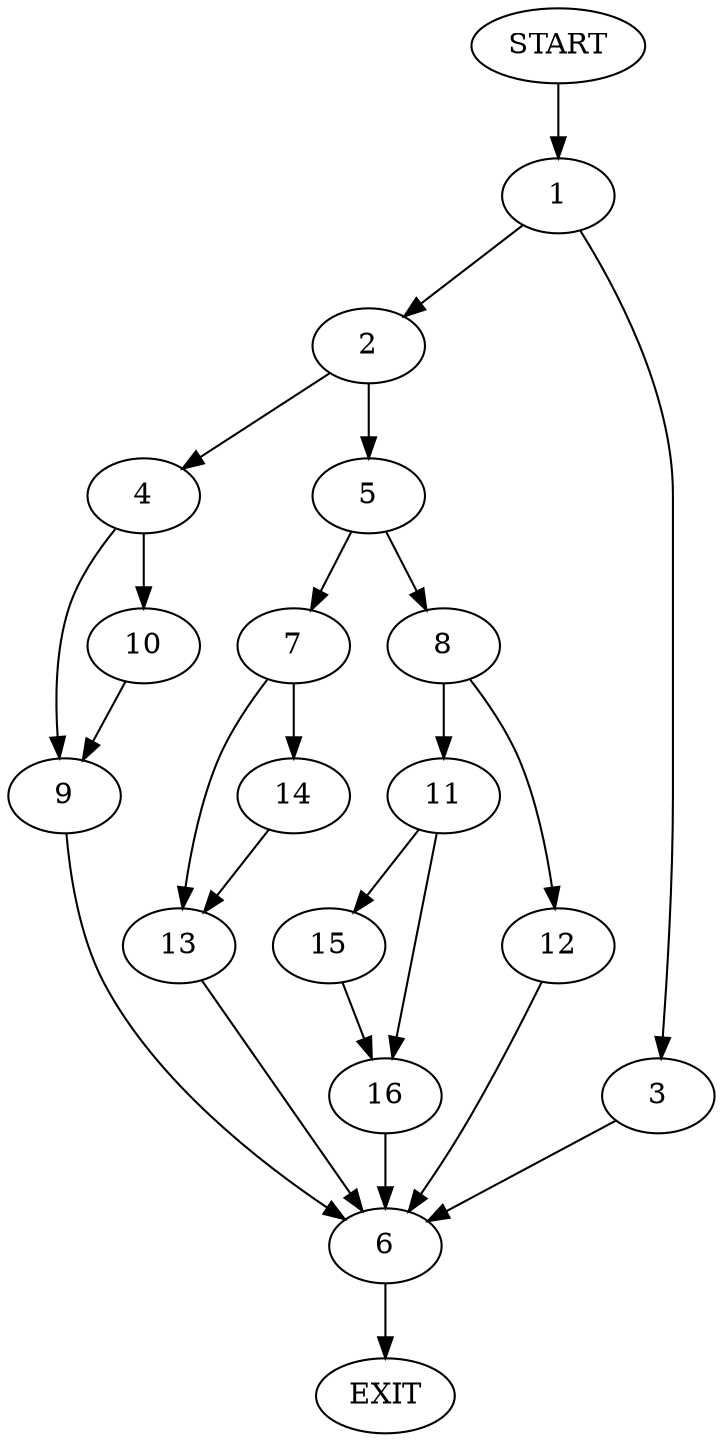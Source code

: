 digraph {
0 [label="START"]
17 [label="EXIT"]
0 -> 1
1 -> 2
1 -> 3
2 -> 4
2 -> 5
3 -> 6
5 -> 7
5 -> 8
4 -> 9
4 -> 10
10 -> 9
9 -> 6
6 -> 17
8 -> 11
8 -> 12
7 -> 13
7 -> 14
14 -> 13
13 -> 6
12 -> 6
11 -> 15
11 -> 16
16 -> 6
15 -> 16
}
